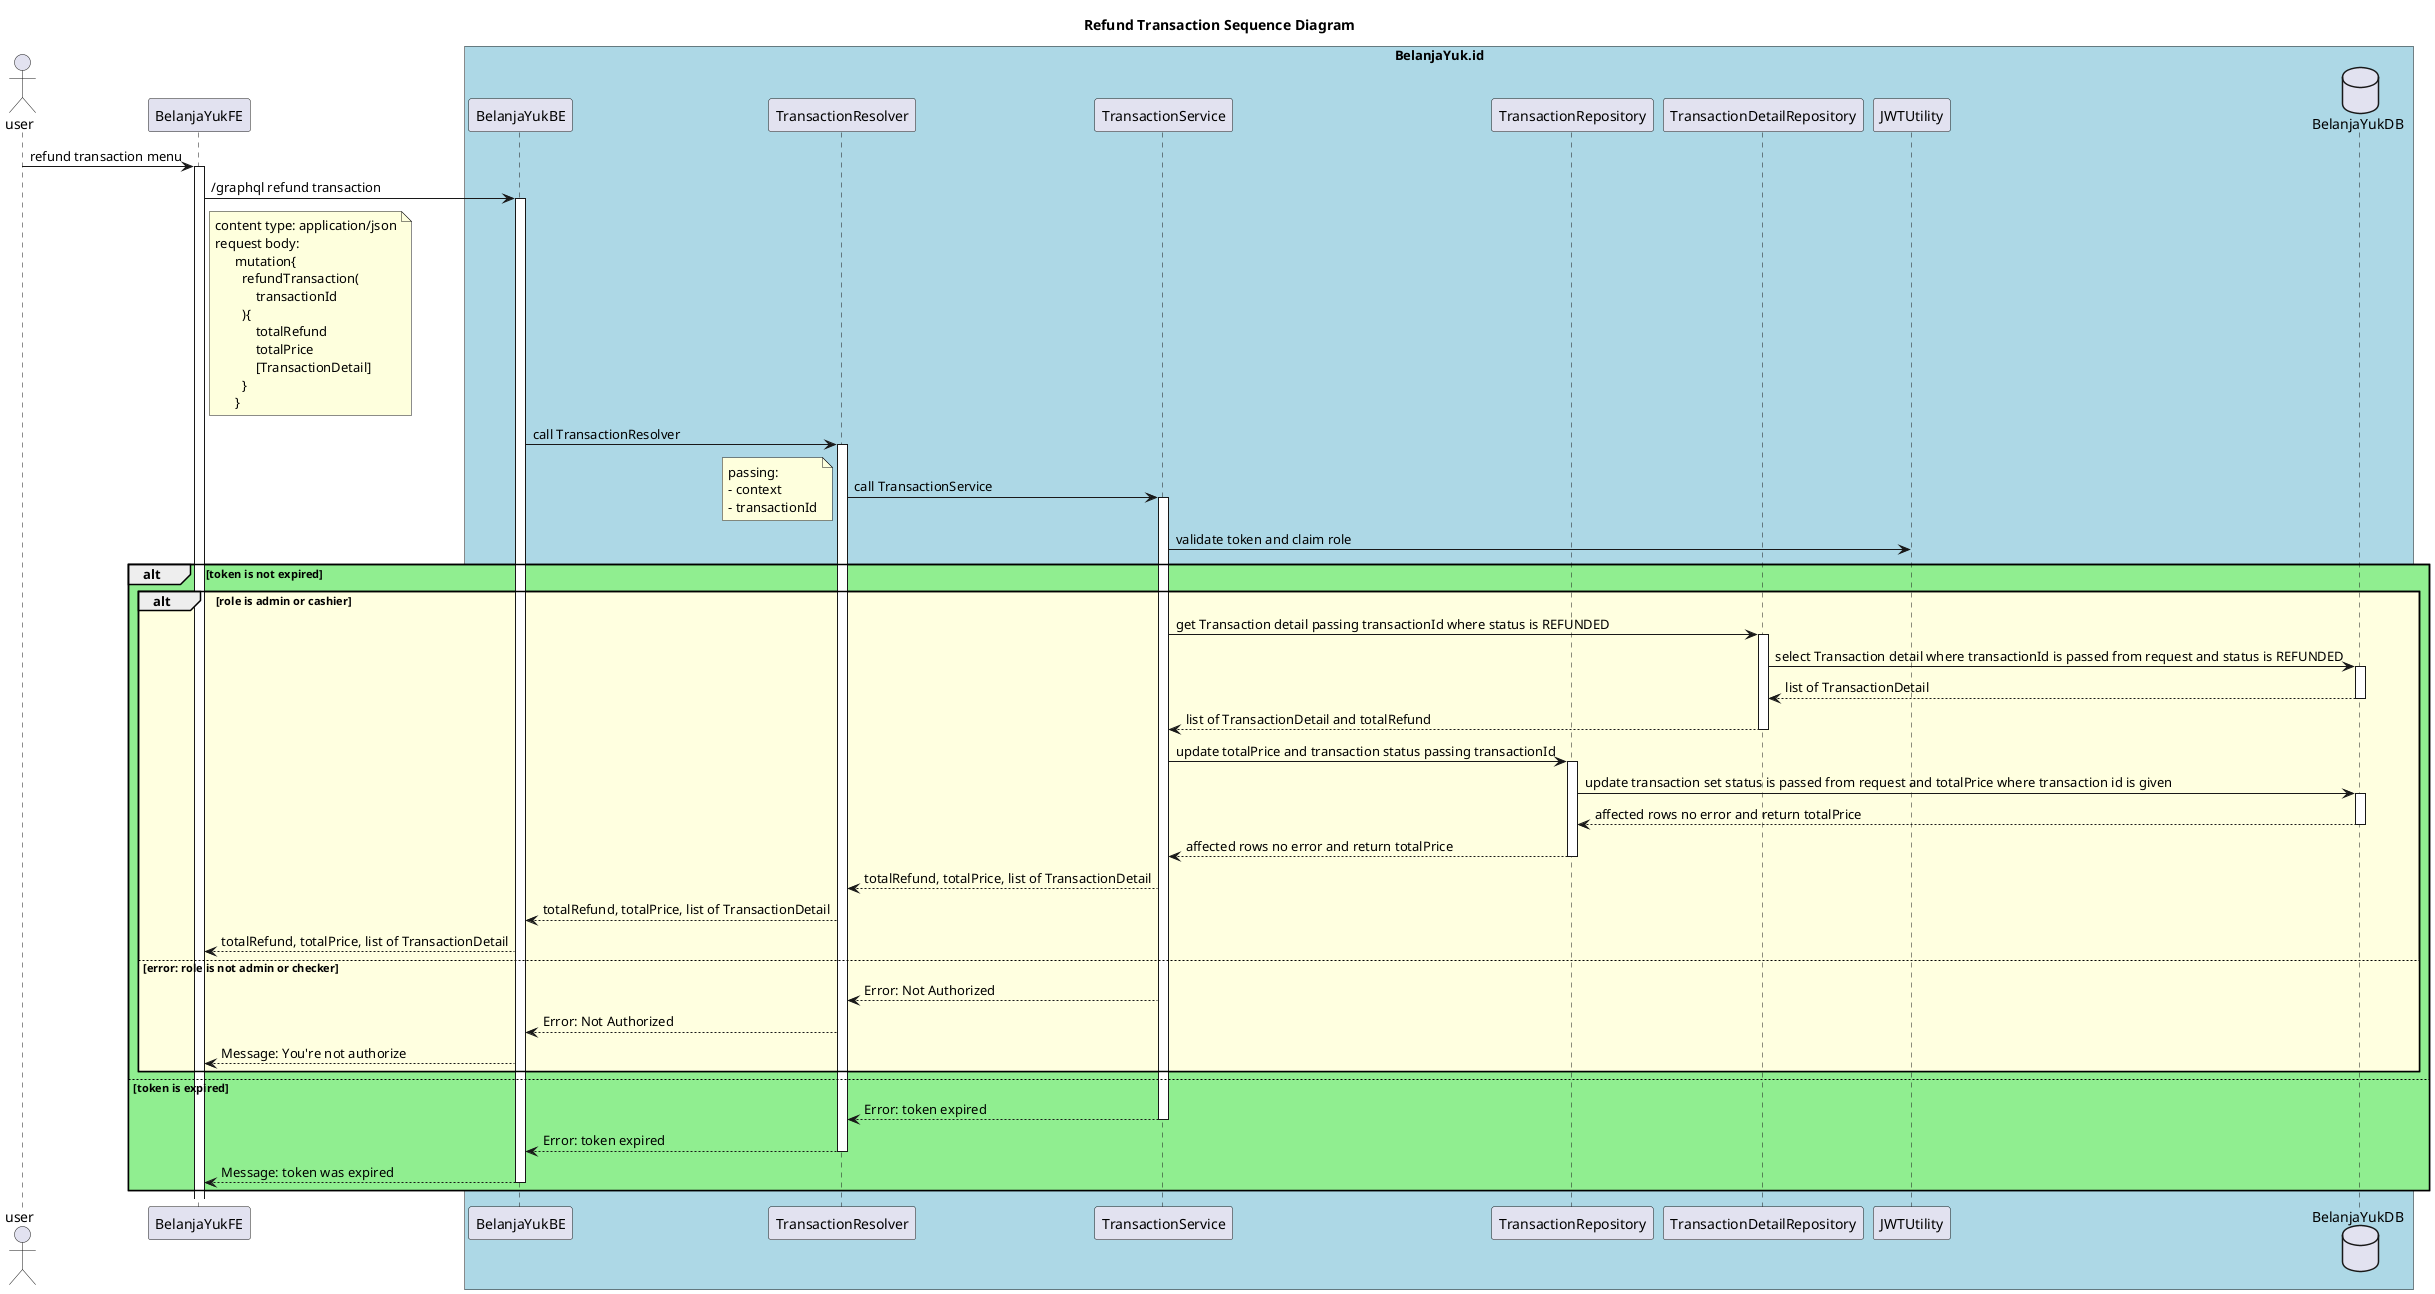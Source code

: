 @startuml
title: Refund Transaction Sequence Diagram
actor user
participant BelanjaYukFE
database BelanjaYukDB
box "BelanjaYuk.id" #LightBlue
participant BelanjaYukBE
participant TransactionResolver
participant TransactionService
participant TransactionRepository
participant TransactionDetailRepository
participant JWTUtility
participant BelanjaYukDB
end box

user -> BelanjaYukFE ++ : refund transaction menu
BelanjaYukFE -> BelanjaYukBE ++ : /graphql refund transaction
    note right of BelanjaYukFE
    content type: application/json
    request body:
          mutation{
            refundTransaction(
                transactionId
            ){
                totalRefund
                totalPrice
                [TransactionDetail]
            }
          }
    end note
BelanjaYukBE -> TransactionResolver ++ : call TransactionResolver
TransactionResolver -> TransactionService ++ : call TransactionService
    note left
    passing:
    - context
    - transactionId
    end note
TransactionService -> JWTUtility: validate token and claim role
alt #LightGreen token is not expired
    alt #LightYellow role is admin or cashier
        TransactionService -> TransactionDetailRepository ++ : get Transaction detail passing transactionId where status is REFUNDED
        TransactionDetailRepository -> BelanjaYukDB ++ : select Transaction detail where transactionId is passed from request and status is REFUNDED
        BelanjaYukDB --> TransactionDetailRepository -- : list of TransactionDetail
        TransactionDetailRepository --> TransactionService -- : list of TransactionDetail and totalRefund
        TransactionService -> TransactionRepository ++ : update totalPrice and transaction status passing transactionId
        TransactionRepository -> BelanjaYukDB ++ : update transaction set status is passed from request and totalPrice where transaction id is given
        BelanjaYukDB --> TransactionRepository -- : affected rows no error and return totalPrice
        TransactionRepository --> TransactionService -- : affected rows no error and return totalPrice
        TransactionService --> TransactionResolver : totalRefund, totalPrice, list of TransactionDetail
        TransactionResolver --> BelanjaYukBE : totalRefund, totalPrice, list of TransactionDetail
        BelanjaYukBE --> BelanjaYukFE : totalRefund, totalPrice, list of TransactionDetail
        else error: role is not admin or checker
        TransactionService --> TransactionResolver : Error: Not Authorized
        TransactionResolver --> BelanjaYukBE : Error: Not Authorized
        BelanjaYukBE --> BelanjaYukFE: Message: You're not authorize
    end alt
    else token is expired
    TransactionService --> TransactionResolver -- : Error: token expired
    TransactionResolver --> BelanjaYukBE -- : Error: token expired
    BelanjaYukBE --> BelanjaYukFE -- : Message: token was expired
end alt
@enduml